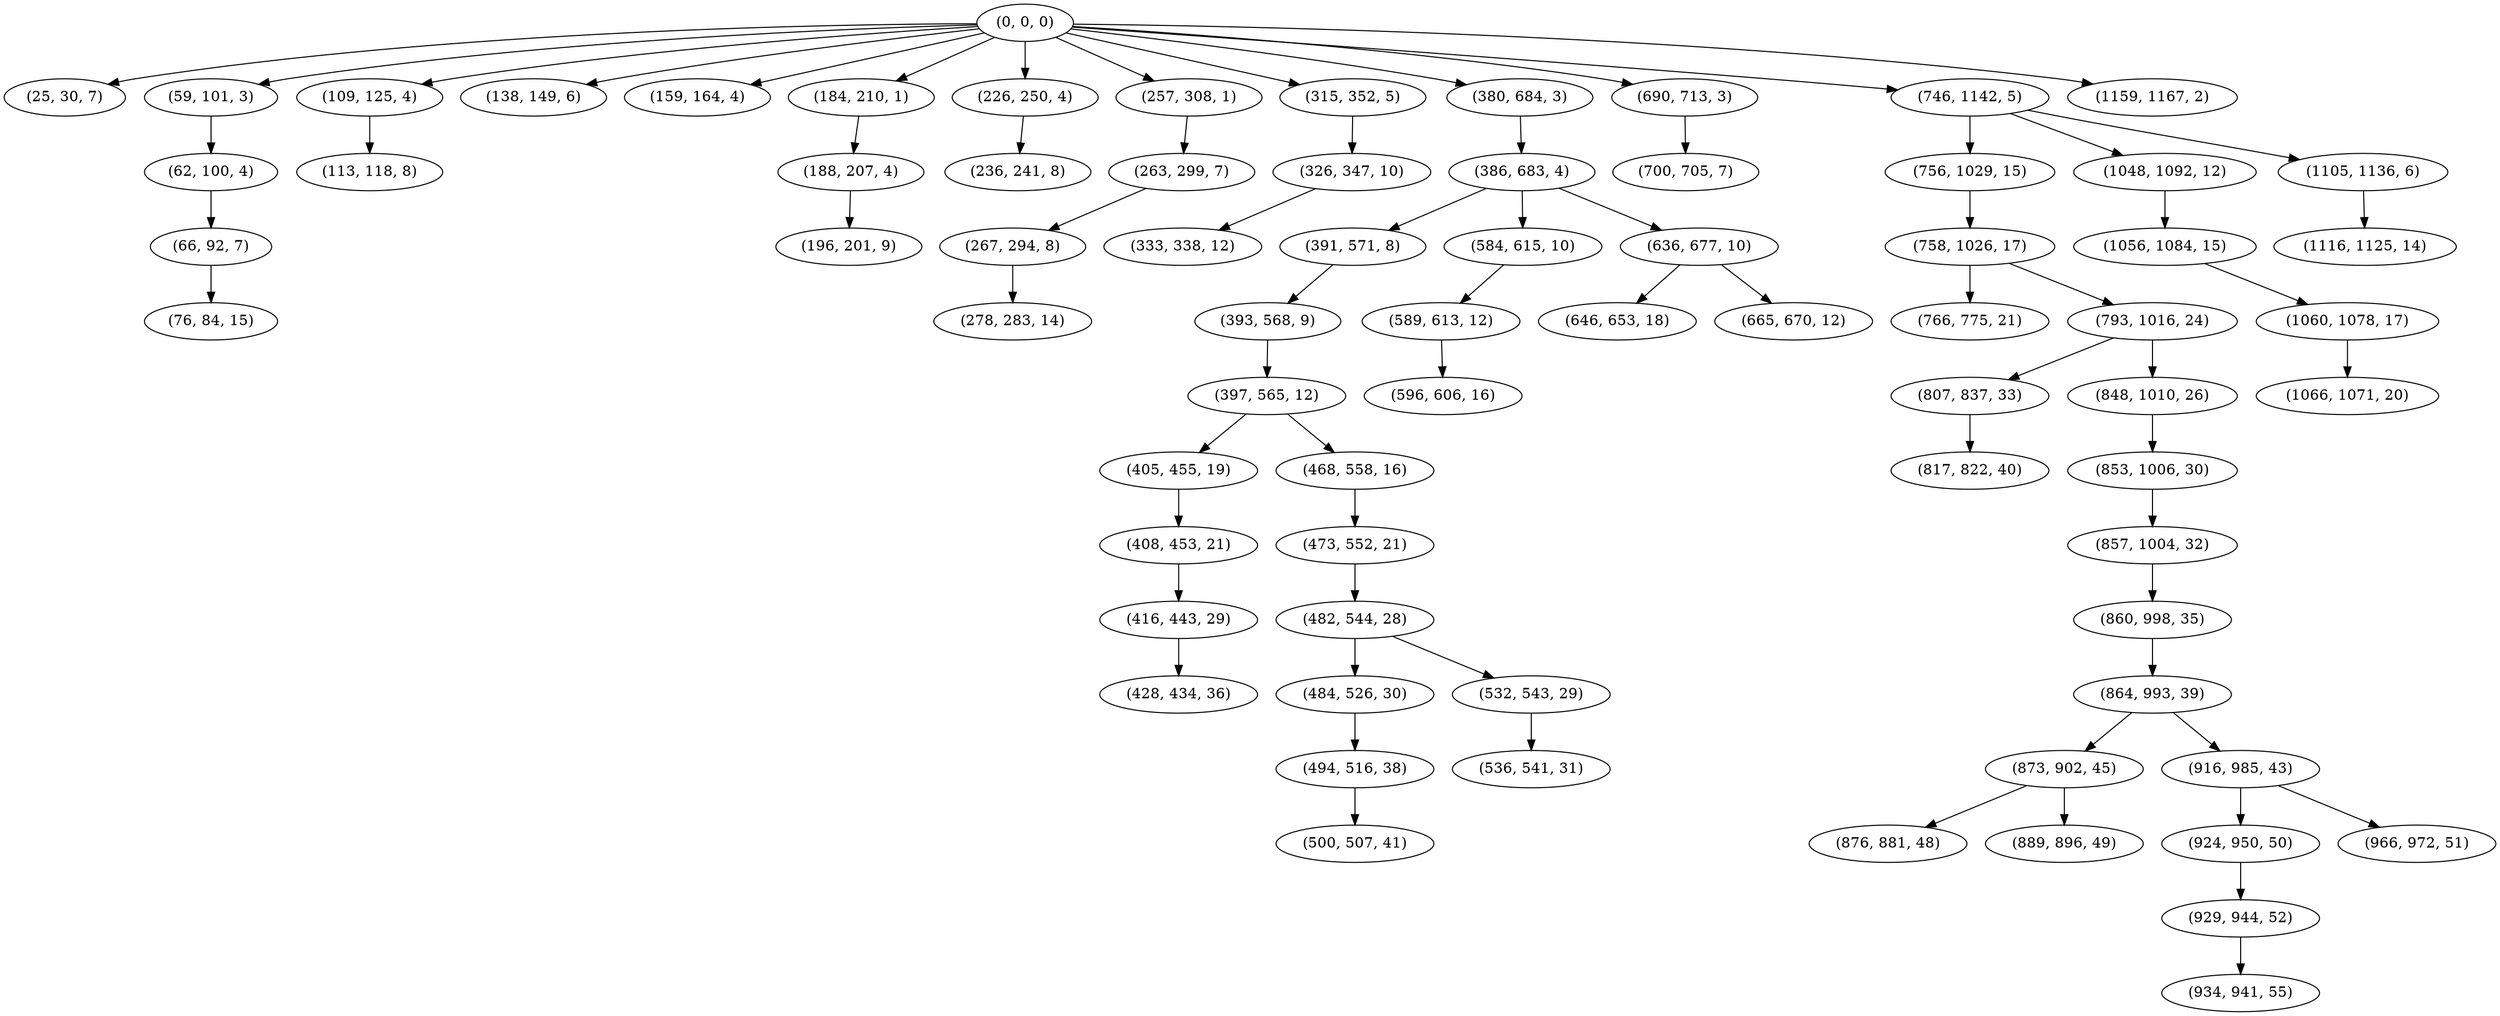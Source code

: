 digraph tree {
    "(0, 0, 0)";
    "(25, 30, 7)";
    "(59, 101, 3)";
    "(62, 100, 4)";
    "(66, 92, 7)";
    "(76, 84, 15)";
    "(109, 125, 4)";
    "(113, 118, 8)";
    "(138, 149, 6)";
    "(159, 164, 4)";
    "(184, 210, 1)";
    "(188, 207, 4)";
    "(196, 201, 9)";
    "(226, 250, 4)";
    "(236, 241, 8)";
    "(257, 308, 1)";
    "(263, 299, 7)";
    "(267, 294, 8)";
    "(278, 283, 14)";
    "(315, 352, 5)";
    "(326, 347, 10)";
    "(333, 338, 12)";
    "(380, 684, 3)";
    "(386, 683, 4)";
    "(391, 571, 8)";
    "(393, 568, 9)";
    "(397, 565, 12)";
    "(405, 455, 19)";
    "(408, 453, 21)";
    "(416, 443, 29)";
    "(428, 434, 36)";
    "(468, 558, 16)";
    "(473, 552, 21)";
    "(482, 544, 28)";
    "(484, 526, 30)";
    "(494, 516, 38)";
    "(500, 507, 41)";
    "(532, 543, 29)";
    "(536, 541, 31)";
    "(584, 615, 10)";
    "(589, 613, 12)";
    "(596, 606, 16)";
    "(636, 677, 10)";
    "(646, 653, 18)";
    "(665, 670, 12)";
    "(690, 713, 3)";
    "(700, 705, 7)";
    "(746, 1142, 5)";
    "(756, 1029, 15)";
    "(758, 1026, 17)";
    "(766, 775, 21)";
    "(793, 1016, 24)";
    "(807, 837, 33)";
    "(817, 822, 40)";
    "(848, 1010, 26)";
    "(853, 1006, 30)";
    "(857, 1004, 32)";
    "(860, 998, 35)";
    "(864, 993, 39)";
    "(873, 902, 45)";
    "(876, 881, 48)";
    "(889, 896, 49)";
    "(916, 985, 43)";
    "(924, 950, 50)";
    "(929, 944, 52)";
    "(934, 941, 55)";
    "(966, 972, 51)";
    "(1048, 1092, 12)";
    "(1056, 1084, 15)";
    "(1060, 1078, 17)";
    "(1066, 1071, 20)";
    "(1105, 1136, 6)";
    "(1116, 1125, 14)";
    "(1159, 1167, 2)";
    "(0, 0, 0)" -> "(25, 30, 7)";
    "(0, 0, 0)" -> "(59, 101, 3)";
    "(0, 0, 0)" -> "(109, 125, 4)";
    "(0, 0, 0)" -> "(138, 149, 6)";
    "(0, 0, 0)" -> "(159, 164, 4)";
    "(0, 0, 0)" -> "(184, 210, 1)";
    "(0, 0, 0)" -> "(226, 250, 4)";
    "(0, 0, 0)" -> "(257, 308, 1)";
    "(0, 0, 0)" -> "(315, 352, 5)";
    "(0, 0, 0)" -> "(380, 684, 3)";
    "(0, 0, 0)" -> "(690, 713, 3)";
    "(0, 0, 0)" -> "(746, 1142, 5)";
    "(0, 0, 0)" -> "(1159, 1167, 2)";
    "(59, 101, 3)" -> "(62, 100, 4)";
    "(62, 100, 4)" -> "(66, 92, 7)";
    "(66, 92, 7)" -> "(76, 84, 15)";
    "(109, 125, 4)" -> "(113, 118, 8)";
    "(184, 210, 1)" -> "(188, 207, 4)";
    "(188, 207, 4)" -> "(196, 201, 9)";
    "(226, 250, 4)" -> "(236, 241, 8)";
    "(257, 308, 1)" -> "(263, 299, 7)";
    "(263, 299, 7)" -> "(267, 294, 8)";
    "(267, 294, 8)" -> "(278, 283, 14)";
    "(315, 352, 5)" -> "(326, 347, 10)";
    "(326, 347, 10)" -> "(333, 338, 12)";
    "(380, 684, 3)" -> "(386, 683, 4)";
    "(386, 683, 4)" -> "(391, 571, 8)";
    "(386, 683, 4)" -> "(584, 615, 10)";
    "(386, 683, 4)" -> "(636, 677, 10)";
    "(391, 571, 8)" -> "(393, 568, 9)";
    "(393, 568, 9)" -> "(397, 565, 12)";
    "(397, 565, 12)" -> "(405, 455, 19)";
    "(397, 565, 12)" -> "(468, 558, 16)";
    "(405, 455, 19)" -> "(408, 453, 21)";
    "(408, 453, 21)" -> "(416, 443, 29)";
    "(416, 443, 29)" -> "(428, 434, 36)";
    "(468, 558, 16)" -> "(473, 552, 21)";
    "(473, 552, 21)" -> "(482, 544, 28)";
    "(482, 544, 28)" -> "(484, 526, 30)";
    "(482, 544, 28)" -> "(532, 543, 29)";
    "(484, 526, 30)" -> "(494, 516, 38)";
    "(494, 516, 38)" -> "(500, 507, 41)";
    "(532, 543, 29)" -> "(536, 541, 31)";
    "(584, 615, 10)" -> "(589, 613, 12)";
    "(589, 613, 12)" -> "(596, 606, 16)";
    "(636, 677, 10)" -> "(646, 653, 18)";
    "(636, 677, 10)" -> "(665, 670, 12)";
    "(690, 713, 3)" -> "(700, 705, 7)";
    "(746, 1142, 5)" -> "(756, 1029, 15)";
    "(746, 1142, 5)" -> "(1048, 1092, 12)";
    "(746, 1142, 5)" -> "(1105, 1136, 6)";
    "(756, 1029, 15)" -> "(758, 1026, 17)";
    "(758, 1026, 17)" -> "(766, 775, 21)";
    "(758, 1026, 17)" -> "(793, 1016, 24)";
    "(793, 1016, 24)" -> "(807, 837, 33)";
    "(793, 1016, 24)" -> "(848, 1010, 26)";
    "(807, 837, 33)" -> "(817, 822, 40)";
    "(848, 1010, 26)" -> "(853, 1006, 30)";
    "(853, 1006, 30)" -> "(857, 1004, 32)";
    "(857, 1004, 32)" -> "(860, 998, 35)";
    "(860, 998, 35)" -> "(864, 993, 39)";
    "(864, 993, 39)" -> "(873, 902, 45)";
    "(864, 993, 39)" -> "(916, 985, 43)";
    "(873, 902, 45)" -> "(876, 881, 48)";
    "(873, 902, 45)" -> "(889, 896, 49)";
    "(916, 985, 43)" -> "(924, 950, 50)";
    "(916, 985, 43)" -> "(966, 972, 51)";
    "(924, 950, 50)" -> "(929, 944, 52)";
    "(929, 944, 52)" -> "(934, 941, 55)";
    "(1048, 1092, 12)" -> "(1056, 1084, 15)";
    "(1056, 1084, 15)" -> "(1060, 1078, 17)";
    "(1060, 1078, 17)" -> "(1066, 1071, 20)";
    "(1105, 1136, 6)" -> "(1116, 1125, 14)";
}
